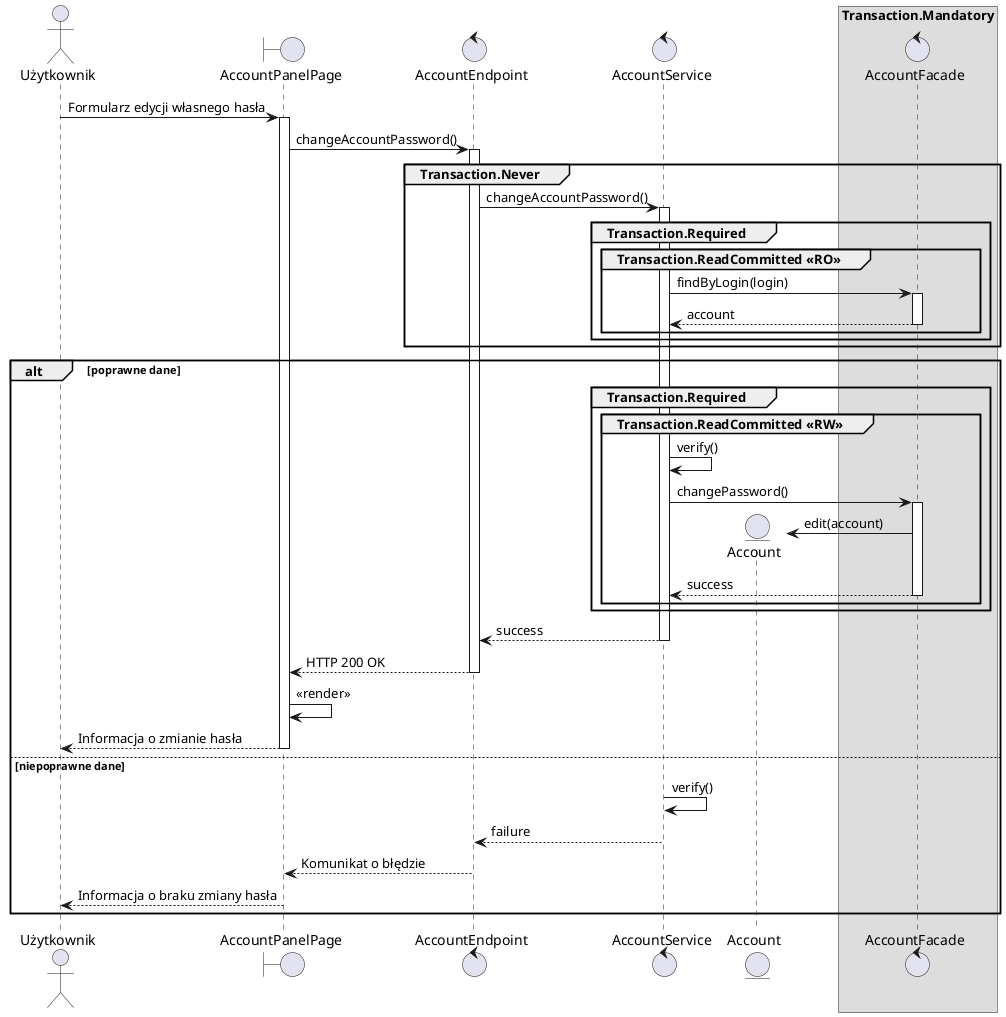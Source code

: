 @startuml MOK.7 - Zmiana własnego hasła

actor Użytkownik as client
boundary AccountPanelPage as gui
control AccountEndpoint as controller
control AccountService as service
control AccountFacade as facade
entity Account as account

skinparam backgroundcolor transparent
box Transaction.Mandatory 
    participant facade
end box


client -> gui ++ : Formularz edycji własnego hasła
gui -> controller ++ : changeAccountPassword()
group Transaction.Never
    controller -> service ++ : changeAccountPassword() 
    group Transaction.Required
        group Transaction.ReadCommitted <<RO>>
            service -> facade ++ : findByLogin(login)
            return account
        end
    end
end

alt poprawne dane
    group Transaction.Required
        group Transaction.ReadCommitted <<RW>>
        
            service -> service : verify()
            service -> facade ++ : changePassword()
            facade -> account ** : edit(account)
            return success
        end
    end
    return success
    return HTTP 200 OK
    gui -> gui : <<render>>
    return Informacja o zmianie hasła
else niepoprawne dane
    service -> service : verify()
        service --> controller : failure
        controller --> gui : Komunikat o błędzie
        gui --> client : Informacja o braku zmiany hasła
        
    end

@enduml